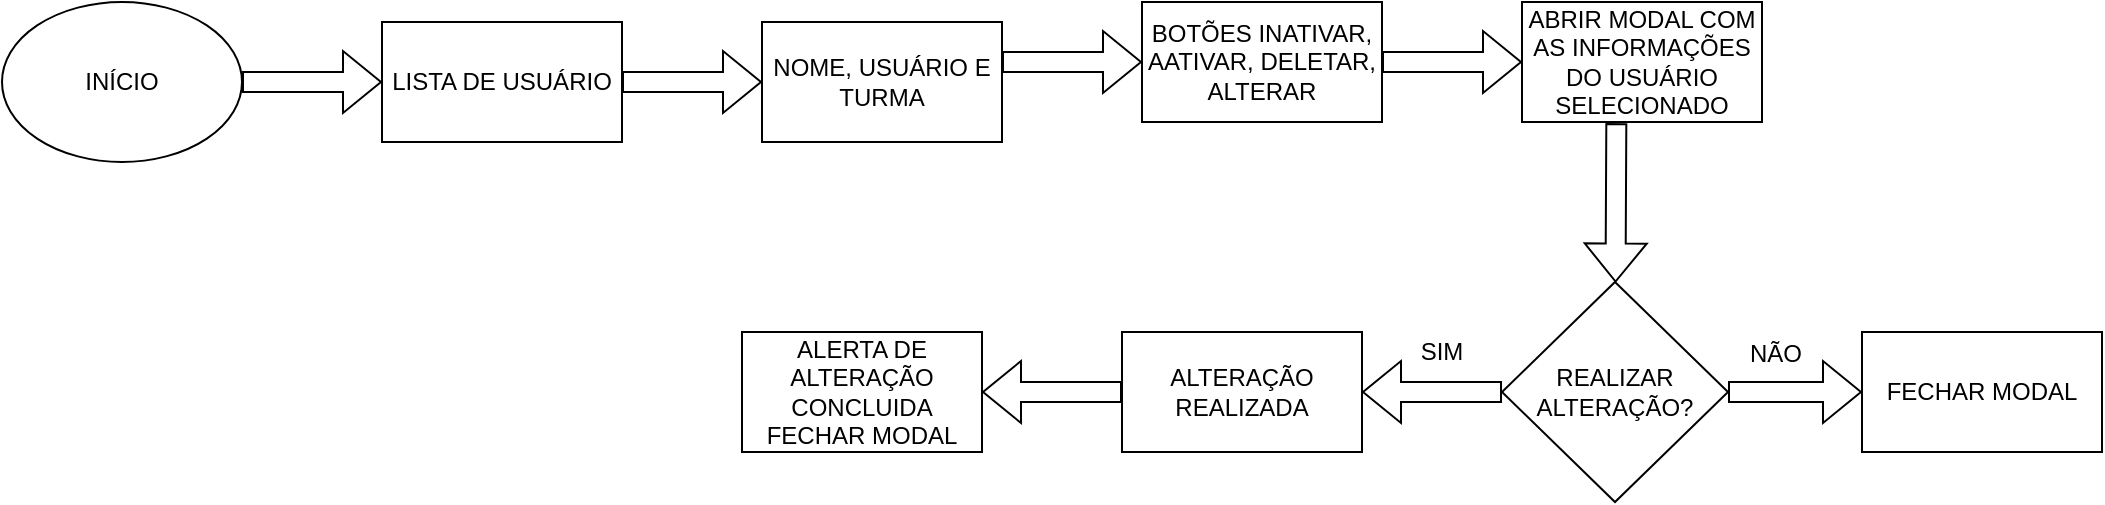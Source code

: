 <mxfile version="24.8.3">
  <diagram name="Página-1" id="r3otI6wQ_K_i1wcqdXIX">
    <mxGraphModel dx="1602" dy="3242" grid="1" gridSize="10" guides="1" tooltips="1" connect="1" arrows="1" fold="1" page="1" pageScale="1" pageWidth="827" pageHeight="1169" math="0" shadow="0">
      <root>
        <mxCell id="0" />
        <mxCell id="1" parent="0" />
        <mxCell id="BA6NCAzBnOPJGDUu9WfR-1" value="INÍCIO" style="ellipse;whiteSpace=wrap;html=1;" vertex="1" parent="1">
          <mxGeometry x="20" y="-2320" width="120" height="80" as="geometry" />
        </mxCell>
        <mxCell id="BA6NCAzBnOPJGDUu9WfR-2" value="" style="shape=flexArrow;endArrow=classic;html=1;rounded=0;exitX=1;exitY=0.5;exitDx=0;exitDy=0;" edge="1" parent="1" source="BA6NCAzBnOPJGDUu9WfR-1" target="BA6NCAzBnOPJGDUu9WfR-3">
          <mxGeometry width="50" height="50" relative="1" as="geometry">
            <mxPoint x="390" y="-2360" as="sourcePoint" />
            <mxPoint x="210" y="-2280" as="targetPoint" />
          </mxGeometry>
        </mxCell>
        <mxCell id="BA6NCAzBnOPJGDUu9WfR-3" value="LISTA DE USUÁRIO" style="rounded=0;whiteSpace=wrap;html=1;" vertex="1" parent="1">
          <mxGeometry x="210" y="-2310" width="120" height="60" as="geometry" />
        </mxCell>
        <mxCell id="BA6NCAzBnOPJGDUu9WfR-4" value="" style="shape=flexArrow;endArrow=classic;html=1;rounded=0;exitX=1;exitY=0.5;exitDx=0;exitDy=0;" edge="1" parent="1" target="BA6NCAzBnOPJGDUu9WfR-5">
          <mxGeometry width="50" height="50" relative="1" as="geometry">
            <mxPoint x="330" y="-2280" as="sourcePoint" />
            <mxPoint x="400" y="-2280" as="targetPoint" />
          </mxGeometry>
        </mxCell>
        <mxCell id="BA6NCAzBnOPJGDUu9WfR-5" value="NOME, USUÁRIO E TURMA" style="rounded=0;whiteSpace=wrap;html=1;" vertex="1" parent="1">
          <mxGeometry x="400" y="-2310" width="120" height="60" as="geometry" />
        </mxCell>
        <mxCell id="BA6NCAzBnOPJGDUu9WfR-6" value="" style="shape=flexArrow;endArrow=classic;html=1;rounded=0;exitX=1;exitY=0.5;exitDx=0;exitDy=0;" edge="1" parent="1" target="BA6NCAzBnOPJGDUu9WfR-7">
          <mxGeometry width="50" height="50" relative="1" as="geometry">
            <mxPoint x="520" y="-2290" as="sourcePoint" />
            <mxPoint x="590" y="-2290" as="targetPoint" />
          </mxGeometry>
        </mxCell>
        <mxCell id="BA6NCAzBnOPJGDUu9WfR-7" value="BOTÕES INATIVAR, AATIVAR, DELETAR, ALTERAR" style="rounded=0;whiteSpace=wrap;html=1;" vertex="1" parent="1">
          <mxGeometry x="590" y="-2320" width="120" height="60" as="geometry" />
        </mxCell>
        <mxCell id="BA6NCAzBnOPJGDUu9WfR-8" value="" style="shape=flexArrow;endArrow=classic;html=1;rounded=0;exitX=1;exitY=0.5;exitDx=0;exitDy=0;" edge="1" parent="1" target="BA6NCAzBnOPJGDUu9WfR-9">
          <mxGeometry width="50" height="50" relative="1" as="geometry">
            <mxPoint x="710" y="-2290" as="sourcePoint" />
            <mxPoint x="780" y="-2290" as="targetPoint" />
          </mxGeometry>
        </mxCell>
        <mxCell id="BA6NCAzBnOPJGDUu9WfR-9" value="ABRIR MODAL COM AS INFORMAÇÕES DO USUÁRIO SELECIONADO" style="rounded=0;whiteSpace=wrap;html=1;" vertex="1" parent="1">
          <mxGeometry x="780" y="-2320" width="120" height="60" as="geometry" />
        </mxCell>
        <mxCell id="BA6NCAzBnOPJGDUu9WfR-10" value="" style="shape=flexArrow;endArrow=classic;html=1;rounded=0;exitX=0.393;exitY=1.009;exitDx=0;exitDy=0;exitPerimeter=0;" edge="1" parent="1" source="BA6NCAzBnOPJGDUu9WfR-9" target="BA6NCAzBnOPJGDUu9WfR-11">
          <mxGeometry width="50" height="50" relative="1" as="geometry">
            <mxPoint x="860" y="-2160" as="sourcePoint" />
            <mxPoint x="827" y="-2170" as="targetPoint" />
          </mxGeometry>
        </mxCell>
        <mxCell id="BA6NCAzBnOPJGDUu9WfR-11" value="REALIZAR ALTERAÇÃO?" style="rhombus;whiteSpace=wrap;html=1;" vertex="1" parent="1">
          <mxGeometry x="770" y="-2180" width="113" height="110" as="geometry" />
        </mxCell>
        <mxCell id="BA6NCAzBnOPJGDUu9WfR-12" value="" style="shape=flexArrow;endArrow=classic;html=1;rounded=0;exitX=0;exitY=0.5;exitDx=0;exitDy=0;" edge="1" parent="1" source="BA6NCAzBnOPJGDUu9WfR-11" target="BA6NCAzBnOPJGDUu9WfR-13">
          <mxGeometry width="50" height="50" relative="1" as="geometry">
            <mxPoint x="670" y="-2100" as="sourcePoint" />
            <mxPoint x="690" y="-2125" as="targetPoint" />
          </mxGeometry>
        </mxCell>
        <mxCell id="BA6NCAzBnOPJGDUu9WfR-13" value="ALTERAÇÃO REALIZADA" style="rounded=0;whiteSpace=wrap;html=1;" vertex="1" parent="1">
          <mxGeometry x="580" y="-2155" width="120" height="60" as="geometry" />
        </mxCell>
        <mxCell id="BA6NCAzBnOPJGDUu9WfR-14" value="SIM" style="text;strokeColor=none;align=center;fillColor=none;html=1;verticalAlign=middle;whiteSpace=wrap;rounded=0;" vertex="1" parent="1">
          <mxGeometry x="710" y="-2160" width="60" height="30" as="geometry" />
        </mxCell>
        <mxCell id="BA6NCAzBnOPJGDUu9WfR-15" value="" style="shape=flexArrow;endArrow=classic;html=1;rounded=0;exitX=1;exitY=0.5;exitDx=0;exitDy=0;" edge="1" parent="1" source="BA6NCAzBnOPJGDUu9WfR-11" target="BA6NCAzBnOPJGDUu9WfR-16">
          <mxGeometry width="50" height="50" relative="1" as="geometry">
            <mxPoint x="930" y="-2130" as="sourcePoint" />
            <mxPoint x="960" y="-2125" as="targetPoint" />
          </mxGeometry>
        </mxCell>
        <mxCell id="BA6NCAzBnOPJGDUu9WfR-16" value="FECHAR MODAL" style="rounded=0;whiteSpace=wrap;html=1;" vertex="1" parent="1">
          <mxGeometry x="950" y="-2155" width="120" height="60" as="geometry" />
        </mxCell>
        <mxCell id="BA6NCAzBnOPJGDUu9WfR-17" value="NÃO" style="text;strokeColor=none;align=center;fillColor=none;html=1;verticalAlign=middle;whiteSpace=wrap;rounded=0;" vertex="1" parent="1">
          <mxGeometry x="877" y="-2159" width="60" height="30" as="geometry" />
        </mxCell>
        <mxCell id="BA6NCAzBnOPJGDUu9WfR-18" value="" style="shape=flexArrow;endArrow=classic;html=1;rounded=0;exitX=0;exitY=0.5;exitDx=0;exitDy=0;" edge="1" parent="1" target="BA6NCAzBnOPJGDUu9WfR-19">
          <mxGeometry width="50" height="50" relative="1" as="geometry">
            <mxPoint x="580" y="-2125" as="sourcePoint" />
            <mxPoint x="500" y="-2125" as="targetPoint" />
          </mxGeometry>
        </mxCell>
        <mxCell id="BA6NCAzBnOPJGDUu9WfR-19" value="ALERTA DE ALTERAÇÃO CONCLUIDA FECHAR MODAL" style="rounded=0;whiteSpace=wrap;html=1;" vertex="1" parent="1">
          <mxGeometry x="390" y="-2155" width="120" height="60" as="geometry" />
        </mxCell>
      </root>
    </mxGraphModel>
  </diagram>
</mxfile>
